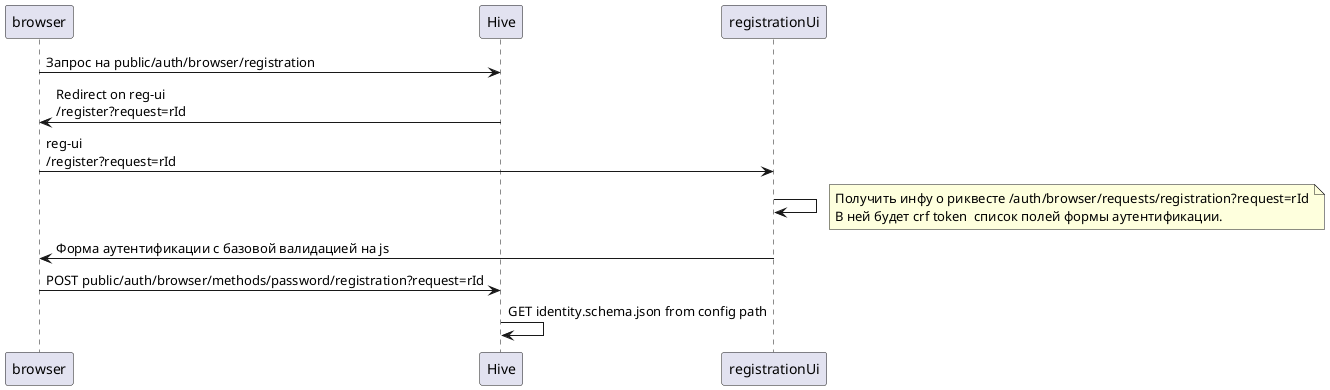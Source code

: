 @startuml

participant Browser as "browser"
participant Hive as "Hive"
participant RegUi as "registrationUi"


Browser -> Hive: Запрос на public/auth/browser/registration
Hive -> Browser: Redirect on reg-ui\n/register?request=rId
Browser -> RegUi:  reg-ui\n/register?request=rId
RegUi -> RegUi:
note right: Получить инфу о риквесте /auth/browser/requests/registration?request=rId\nВ ней будет crf token  список полей формы аутентификации.
RegUi -> Browser: Форма аутентификации с базовой валидацией на js

Browser -> Hive:POST public/auth/browser/methods/password/registration?request=rId
Hive -> Hive: GET identity.schema.json from config path
@enduml